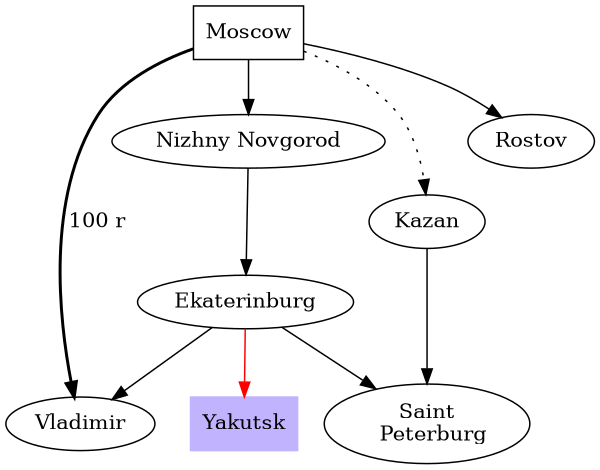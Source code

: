 digraph G {

  size="4,4"

  v0 [label="Moscow",shape="box"]
  v1 [label="Nizhny Novgorod"]
  v2 [label="Ekaterinburg"]
  v3 [label="Kazan"]
  v4 [label="Rostov"]
  v5 [label="Saint
  Peterburg"]
  v6 [label="Vladimir"]
  v7 [label="Yakutsk",shape="box",style="filled",color=".7 .3 1.0"]

  v0 -> v1 [weight="8"]
  v1 -> v2
  v2 -> v7 [color="red"]
  v0 -> v3 [style="dotted"]
  v0 -> v6 [style="bold",label="100 r"]
  v0 -> v4
  v2 -> v5
  v2 -> v6
  v3 -> v5

}